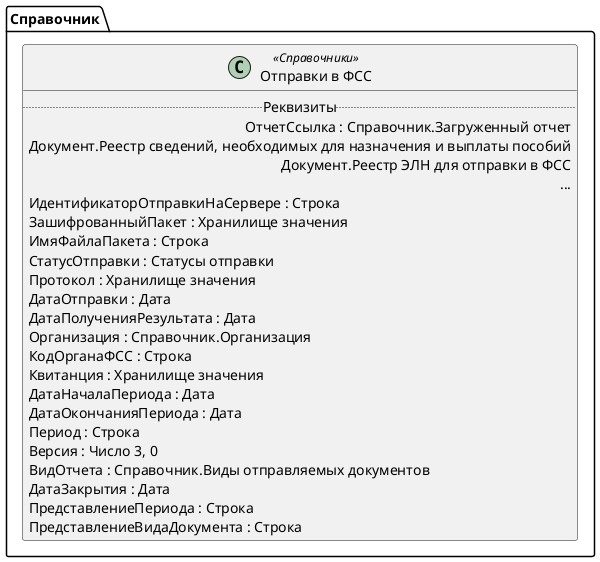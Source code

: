 ﻿@startuml ОтправкиФСС
'!include templates.wsd
'..\include templates.wsd
class Справочник.ОтправкиФСС as "Отправки в ФСС" <<Справочники>>
{
..Реквизиты..
ОтчетСсылка : Справочник.Загруженный отчет\rДокумент.Реестр сведений, необходимых для назначения и выплаты пособий\rДокумент.Реестр ЭЛН для отправки в ФСС\r...
ИдентификаторОтправкиНаСервере : Строка
ЗашифрованныйПакет : Хранилище значения
ИмяФайлаПакета : Строка
СтатусОтправки : Статусы отправки
Протокол : Хранилище значения
ДатаОтправки : Дата
ДатаПолученияРезультата : Дата
Организация : Справочник.Организация
КодОрганаФСС : Строка
Квитанция : Хранилище значения
ДатаНачалаПериода : Дата
ДатаОкончанияПериода : Дата
Период : Строка
Версия : Число 3, 0
ВидОтчета : Справочник.Виды отправляемых документов
ДатаЗакрытия : Дата
ПредставлениеПериода : Строка
ПредставлениеВидаДокумента : Строка
}
@enduml

